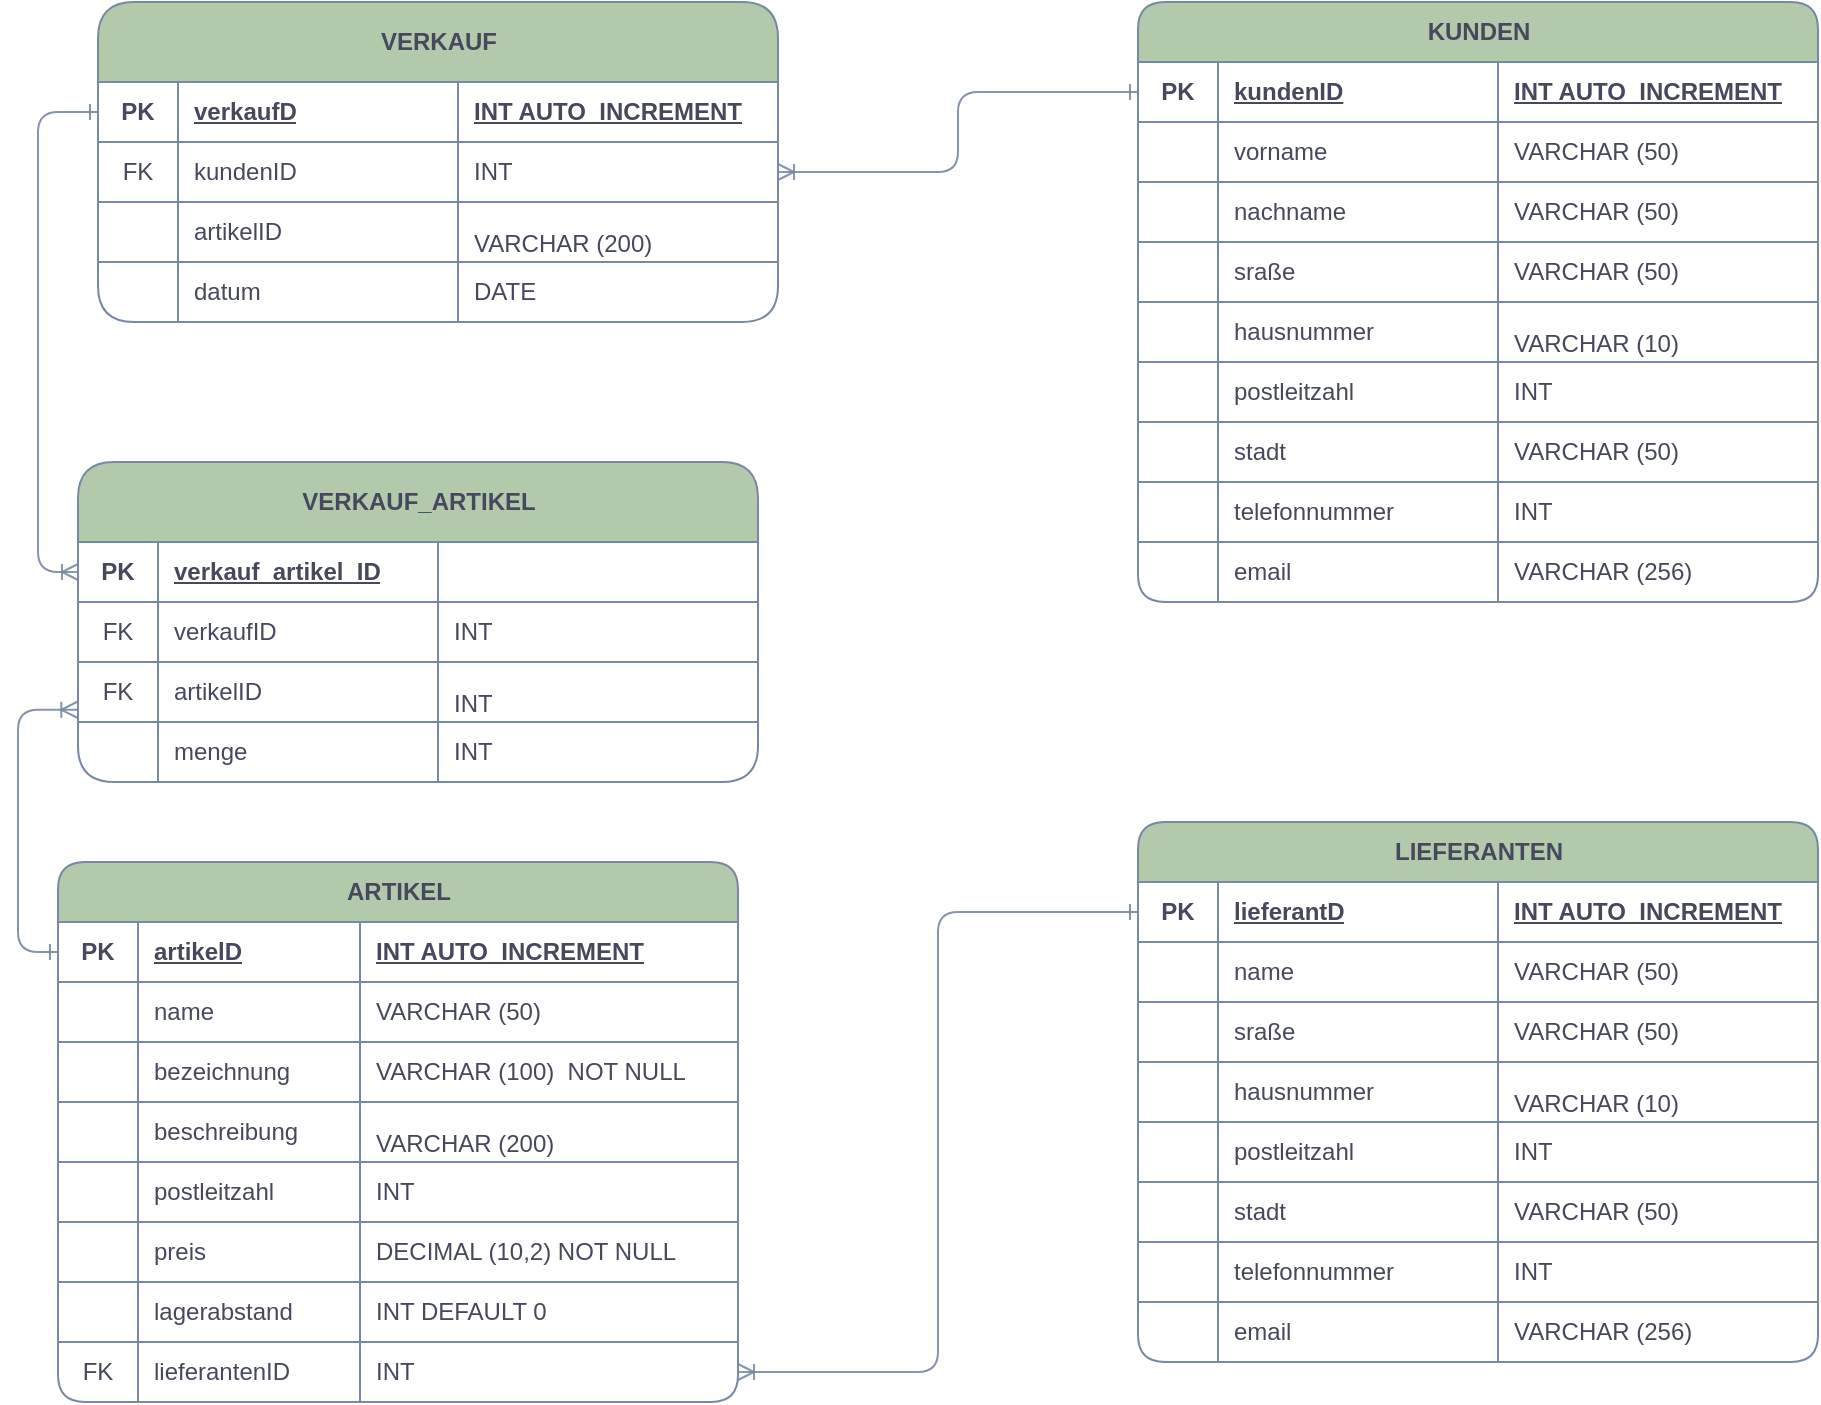 <mxfile version="19.0.1" type="device"><diagram id="VQJnR1XKmpvS_zlhDggZ" name="Seite-1"><mxGraphModel dx="973" dy="1217" grid="1" gridSize="10" guides="1" tooltips="1" connect="1" arrows="1" fold="1" page="1" pageScale="1" pageWidth="827" pageHeight="1169" math="0" shadow="0"><root><mxCell id="0"/><mxCell id="1" parent="0"/><mxCell id="j70xqOoNF8azr0hrI8dm-300" value="KUNDEN" style="shape=table;startSize=30;container=1;collapsible=1;childLayout=tableLayout;fixedRows=1;rowLines=1;fontStyle=1;align=center;resizeLast=1;rounded=1;comic=0;pointerEvents=1;html=1;swimlaneHead=1;bottom=1;fillColor=#B2C9AB;strokeColor=#788AA3;fontColor=#46495D;verticalAlign=middle;fontSize=12;" vertex="1" parent="1"><mxGeometry x="850" y="210" width="340" height="300" as="geometry"/></mxCell><mxCell id="j70xqOoNF8azr0hrI8dm-301" value="" style="shape=tableRow;horizontal=0;startSize=0;swimlaneHead=0;swimlaneBody=0;fillColor=none;collapsible=0;dropTarget=0;points=[[0,0.5],[1,0.5]];portConstraint=eastwest;top=0;left=0;right=0;bottom=1;rounded=1;comic=0;pointerEvents=1;html=1;strokeColor=#788AA3;fontColor=#46495D;" vertex="1" parent="j70xqOoNF8azr0hrI8dm-300"><mxGeometry y="30" width="340" height="30" as="geometry"/></mxCell><mxCell id="j70xqOoNF8azr0hrI8dm-302" value="PK" style="shape=partialRectangle;connectable=0;fillColor=none;top=0;left=0;bottom=0;right=0;fontStyle=1;overflow=hidden;rounded=1;comic=0;pointerEvents=1;html=1;strokeColor=#788AA3;fontColor=#46495D;" vertex="1" parent="j70xqOoNF8azr0hrI8dm-301"><mxGeometry width="40" height="30" as="geometry"><mxRectangle width="40" height="30" as="alternateBounds"/></mxGeometry></mxCell><mxCell id="j70xqOoNF8azr0hrI8dm-303" value="kundenID" style="shape=partialRectangle;connectable=0;fillColor=none;top=0;left=0;bottom=0;right=0;align=left;spacingLeft=6;fontStyle=5;overflow=hidden;rounded=1;comic=0;pointerEvents=1;html=1;strokeColor=#788AA3;fontColor=#46495D;" vertex="1" parent="j70xqOoNF8azr0hrI8dm-301"><mxGeometry x="40" width="140" height="30" as="geometry"><mxRectangle width="140" height="30" as="alternateBounds"/></mxGeometry></mxCell><mxCell id="j70xqOoNF8azr0hrI8dm-316" value="INT AUTO_INCREMENT" style="shape=partialRectangle;connectable=0;fillColor=none;top=0;left=0;bottom=0;right=0;align=left;spacingLeft=6;fontStyle=5;overflow=hidden;rounded=1;comic=0;pointerEvents=1;html=1;strokeColor=#788AA3;fontColor=#46495D;" vertex="1" parent="j70xqOoNF8azr0hrI8dm-301"><mxGeometry x="180" width="160" height="30" as="geometry"><mxRectangle width="160" height="30" as="alternateBounds"/></mxGeometry></mxCell><mxCell id="j70xqOoNF8azr0hrI8dm-304" value="" style="shape=tableRow;horizontal=0;startSize=0;swimlaneHead=0;swimlaneBody=0;fillColor=none;collapsible=0;dropTarget=0;points=[[0,0.5],[1,0.5]];portConstraint=eastwest;top=0;left=0;right=0;bottom=0;rounded=1;comic=0;pointerEvents=1;html=1;strokeColor=#788AA3;fontColor=#46495D;" vertex="1" parent="j70xqOoNF8azr0hrI8dm-300"><mxGeometry y="60" width="340" height="30" as="geometry"/></mxCell><mxCell id="j70xqOoNF8azr0hrI8dm-305" value="" style="shape=partialRectangle;connectable=0;fillColor=none;top=0;left=0;bottom=0;right=0;editable=1;overflow=hidden;rounded=1;comic=0;pointerEvents=1;html=1;strokeColor=#788AA3;fontColor=#46495D;" vertex="1" parent="j70xqOoNF8azr0hrI8dm-304"><mxGeometry width="40" height="30" as="geometry"><mxRectangle width="40" height="30" as="alternateBounds"/></mxGeometry></mxCell><mxCell id="j70xqOoNF8azr0hrI8dm-306" value="vorname" style="shape=partialRectangle;connectable=0;fillColor=none;top=0;left=0;bottom=0;right=0;align=left;spacingLeft=6;overflow=hidden;rounded=1;comic=0;pointerEvents=1;html=1;strokeColor=#788AA3;fontColor=#46495D;" vertex="1" parent="j70xqOoNF8azr0hrI8dm-304"><mxGeometry x="40" width="140" height="30" as="geometry"><mxRectangle width="140" height="30" as="alternateBounds"/></mxGeometry></mxCell><mxCell id="j70xqOoNF8azr0hrI8dm-317" value="VARCHAR (50)" style="shape=partialRectangle;connectable=0;fillColor=none;top=0;left=0;bottom=0;right=0;align=left;spacingLeft=6;overflow=hidden;rounded=1;comic=0;pointerEvents=1;html=1;strokeColor=#788AA3;fontColor=#46495D;" vertex="1" parent="j70xqOoNF8azr0hrI8dm-304"><mxGeometry x="180" width="160" height="30" as="geometry"><mxRectangle width="160" height="30" as="alternateBounds"/></mxGeometry></mxCell><mxCell id="j70xqOoNF8azr0hrI8dm-307" value="" style="shape=tableRow;horizontal=0;startSize=0;swimlaneHead=0;swimlaneBody=0;fillColor=none;collapsible=0;dropTarget=0;points=[[0,0.5],[1,0.5]];portConstraint=eastwest;top=0;left=0;right=0;bottom=0;rounded=1;comic=0;pointerEvents=1;html=1;strokeColor=#788AA3;fontColor=#46495D;" vertex="1" parent="j70xqOoNF8azr0hrI8dm-300"><mxGeometry y="90" width="340" height="30" as="geometry"/></mxCell><mxCell id="j70xqOoNF8azr0hrI8dm-308" value="" style="shape=partialRectangle;connectable=0;fillColor=none;top=0;left=0;bottom=0;right=0;editable=1;overflow=hidden;rounded=1;comic=0;pointerEvents=1;html=1;strokeColor=#788AA3;fontColor=#46495D;" vertex="1" parent="j70xqOoNF8azr0hrI8dm-307"><mxGeometry width="40" height="30" as="geometry"><mxRectangle width="40" height="30" as="alternateBounds"/></mxGeometry></mxCell><mxCell id="j70xqOoNF8azr0hrI8dm-309" value="nachname" style="shape=partialRectangle;connectable=0;fillColor=none;top=0;left=0;bottom=0;right=0;align=left;spacingLeft=6;overflow=hidden;rounded=1;comic=0;pointerEvents=1;html=1;strokeColor=#788AA3;fontColor=#46495D;" vertex="1" parent="j70xqOoNF8azr0hrI8dm-307"><mxGeometry x="40" width="140" height="30" as="geometry"><mxRectangle width="140" height="30" as="alternateBounds"/></mxGeometry></mxCell><mxCell id="j70xqOoNF8azr0hrI8dm-318" value="VARCHAR (50)" style="shape=partialRectangle;connectable=0;fillColor=none;top=0;left=0;bottom=0;right=0;align=left;spacingLeft=6;overflow=hidden;rounded=1;comic=0;pointerEvents=1;html=1;strokeColor=#788AA3;fontColor=#46495D;" vertex="1" parent="j70xqOoNF8azr0hrI8dm-307"><mxGeometry x="180" width="160" height="30" as="geometry"><mxRectangle width="160" height="30" as="alternateBounds"/></mxGeometry></mxCell><mxCell id="j70xqOoNF8azr0hrI8dm-310" value="" style="shape=tableRow;horizontal=0;startSize=0;swimlaneHead=0;swimlaneBody=0;fillColor=none;collapsible=0;dropTarget=0;points=[[0,0.5],[1,0.5]];portConstraint=eastwest;top=0;left=0;right=0;bottom=0;rounded=1;comic=0;pointerEvents=1;html=1;strokeColor=#788AA3;fontColor=#46495D;" vertex="1" parent="j70xqOoNF8azr0hrI8dm-300"><mxGeometry y="120" width="340" height="30" as="geometry"/></mxCell><mxCell id="j70xqOoNF8azr0hrI8dm-311" value="" style="shape=partialRectangle;connectable=0;fillColor=none;top=0;left=0;bottom=0;right=0;editable=1;overflow=hidden;rounded=1;comic=0;pointerEvents=1;html=1;strokeColor=#788AA3;fontColor=#46495D;" vertex="1" parent="j70xqOoNF8azr0hrI8dm-310"><mxGeometry width="40" height="30" as="geometry"><mxRectangle width="40" height="30" as="alternateBounds"/></mxGeometry></mxCell><mxCell id="j70xqOoNF8azr0hrI8dm-312" value="sraße" style="shape=partialRectangle;connectable=0;fillColor=none;top=0;left=0;bottom=0;right=0;align=left;spacingLeft=6;overflow=hidden;rounded=1;comic=0;pointerEvents=1;html=1;strokeColor=#788AA3;fontColor=#46495D;" vertex="1" parent="j70xqOoNF8azr0hrI8dm-310"><mxGeometry x="40" width="140" height="30" as="geometry"><mxRectangle width="140" height="30" as="alternateBounds"/></mxGeometry></mxCell><mxCell id="j70xqOoNF8azr0hrI8dm-319" value="VARCHAR (50)" style="shape=partialRectangle;connectable=0;fillColor=none;top=0;left=0;bottom=0;right=0;align=left;spacingLeft=6;overflow=hidden;rounded=1;comic=0;pointerEvents=1;html=1;strokeColor=#788AA3;fontColor=#46495D;" vertex="1" parent="j70xqOoNF8azr0hrI8dm-310"><mxGeometry x="180" width="160" height="30" as="geometry"><mxRectangle width="160" height="30" as="alternateBounds"/></mxGeometry></mxCell><mxCell id="j70xqOoNF8azr0hrI8dm-313" style="shape=tableRow;horizontal=0;startSize=0;swimlaneHead=0;swimlaneBody=0;fillColor=none;collapsible=0;dropTarget=0;points=[[0,0.5],[1,0.5]];portConstraint=eastwest;top=0;left=0;right=0;bottom=0;rounded=1;comic=0;pointerEvents=1;html=1;strokeColor=#788AA3;fontColor=#46495D;" vertex="1" parent="j70xqOoNF8azr0hrI8dm-300"><mxGeometry y="150" width="340" height="30" as="geometry"/></mxCell><mxCell id="j70xqOoNF8azr0hrI8dm-314" value="" style="shape=partialRectangle;connectable=0;fillColor=none;top=0;left=0;bottom=0;right=0;editable=1;overflow=hidden;rounded=1;comic=0;pointerEvents=1;html=1;strokeColor=#788AA3;fontColor=#46495D;" vertex="1" parent="j70xqOoNF8azr0hrI8dm-313"><mxGeometry width="40" height="30" as="geometry"><mxRectangle width="40" height="30" as="alternateBounds"/></mxGeometry></mxCell><mxCell id="j70xqOoNF8azr0hrI8dm-315" value="hausnummer" style="shape=partialRectangle;connectable=0;fillColor=none;top=0;left=0;bottom=0;right=0;align=left;spacingLeft=6;overflow=hidden;rounded=1;comic=0;pointerEvents=1;html=1;strokeColor=#788AA3;fontColor=#46495D;" vertex="1" parent="j70xqOoNF8azr0hrI8dm-313"><mxGeometry x="40" width="140" height="30" as="geometry"><mxRectangle width="140" height="30" as="alternateBounds"/></mxGeometry></mxCell><mxCell id="j70xqOoNF8azr0hrI8dm-320" value="VARCHAR (10)" style="shape=partialRectangle;connectable=0;fillColor=none;top=0;left=0;bottom=0;right=0;align=left;spacingLeft=6;overflow=hidden;rounded=1;comic=0;pointerEvents=1;html=1;strokeColor=#788AA3;fontColor=#46495D;verticalAlign=bottom;" vertex="1" parent="j70xqOoNF8azr0hrI8dm-313"><mxGeometry x="180" width="160" height="30" as="geometry"><mxRectangle width="160" height="30" as="alternateBounds"/></mxGeometry></mxCell><mxCell id="j70xqOoNF8azr0hrI8dm-321" style="shape=tableRow;horizontal=0;startSize=0;swimlaneHead=0;swimlaneBody=0;fillColor=none;collapsible=0;dropTarget=0;points=[[0,0.5],[1,0.5]];portConstraint=eastwest;top=0;left=0;right=0;bottom=0;rounded=1;comic=0;pointerEvents=1;html=1;strokeColor=#788AA3;fontColor=#46495D;" vertex="1" parent="j70xqOoNF8azr0hrI8dm-300"><mxGeometry y="180" width="340" height="30" as="geometry"/></mxCell><mxCell id="j70xqOoNF8azr0hrI8dm-322" style="shape=partialRectangle;connectable=0;fillColor=none;top=0;left=0;bottom=0;right=0;editable=1;overflow=hidden;rounded=1;comic=0;pointerEvents=1;html=1;strokeColor=#788AA3;fontColor=#46495D;" vertex="1" parent="j70xqOoNF8azr0hrI8dm-321"><mxGeometry width="40" height="30" as="geometry"><mxRectangle width="40" height="30" as="alternateBounds"/></mxGeometry></mxCell><mxCell id="j70xqOoNF8azr0hrI8dm-323" value="postleitzahl" style="shape=partialRectangle;connectable=0;fillColor=none;top=0;left=0;bottom=0;right=0;align=left;spacingLeft=6;overflow=hidden;rounded=1;comic=0;pointerEvents=1;html=1;strokeColor=#788AA3;fontColor=#46495D;" vertex="1" parent="j70xqOoNF8azr0hrI8dm-321"><mxGeometry x="40" width="140" height="30" as="geometry"><mxRectangle width="140" height="30" as="alternateBounds"/></mxGeometry></mxCell><mxCell id="j70xqOoNF8azr0hrI8dm-324" value="INT" style="shape=partialRectangle;connectable=0;fillColor=none;top=0;left=0;bottom=0;right=0;align=left;spacingLeft=6;overflow=hidden;rounded=1;comic=0;pointerEvents=1;html=1;strokeColor=#788AA3;fontColor=#46495D;" vertex="1" parent="j70xqOoNF8azr0hrI8dm-321"><mxGeometry x="180" width="160" height="30" as="geometry"><mxRectangle width="160" height="30" as="alternateBounds"/></mxGeometry></mxCell><mxCell id="j70xqOoNF8azr0hrI8dm-325" style="shape=tableRow;horizontal=0;startSize=0;swimlaneHead=0;swimlaneBody=0;fillColor=none;collapsible=0;dropTarget=0;points=[[0,0.5],[1,0.5]];portConstraint=eastwest;top=0;left=0;right=0;bottom=0;rounded=1;comic=0;pointerEvents=1;html=1;strokeColor=#788AA3;fontColor=#46495D;" vertex="1" parent="j70xqOoNF8azr0hrI8dm-300"><mxGeometry y="210" width="340" height="30" as="geometry"/></mxCell><mxCell id="j70xqOoNF8azr0hrI8dm-326" style="shape=partialRectangle;connectable=0;fillColor=none;top=0;left=0;bottom=0;right=0;editable=1;overflow=hidden;rounded=1;comic=0;pointerEvents=1;html=1;strokeColor=#788AA3;fontColor=#46495D;" vertex="1" parent="j70xqOoNF8azr0hrI8dm-325"><mxGeometry width="40" height="30" as="geometry"><mxRectangle width="40" height="30" as="alternateBounds"/></mxGeometry></mxCell><mxCell id="j70xqOoNF8azr0hrI8dm-327" value="stadt" style="shape=partialRectangle;connectable=0;fillColor=none;top=0;left=0;bottom=0;right=0;align=left;spacingLeft=6;overflow=hidden;rounded=1;comic=0;pointerEvents=1;html=1;strokeColor=#788AA3;fontColor=#46495D;" vertex="1" parent="j70xqOoNF8azr0hrI8dm-325"><mxGeometry x="40" width="140" height="30" as="geometry"><mxRectangle width="140" height="30" as="alternateBounds"/></mxGeometry></mxCell><mxCell id="j70xqOoNF8azr0hrI8dm-328" value="VARCHAR (50)" style="shape=partialRectangle;connectable=0;fillColor=none;top=0;left=0;bottom=0;right=0;align=left;spacingLeft=6;overflow=hidden;rounded=1;comic=0;pointerEvents=1;html=1;strokeColor=#788AA3;fontColor=#46495D;" vertex="1" parent="j70xqOoNF8azr0hrI8dm-325"><mxGeometry x="180" width="160" height="30" as="geometry"><mxRectangle width="160" height="30" as="alternateBounds"/></mxGeometry></mxCell><mxCell id="j70xqOoNF8azr0hrI8dm-345" style="shape=tableRow;horizontal=0;startSize=0;swimlaneHead=0;swimlaneBody=0;fillColor=none;collapsible=0;dropTarget=0;points=[[0,0.5],[1,0.5]];portConstraint=eastwest;top=0;left=0;right=0;bottom=0;rounded=1;comic=0;pointerEvents=1;html=1;strokeColor=#788AA3;fontColor=#46495D;" vertex="1" parent="j70xqOoNF8azr0hrI8dm-300"><mxGeometry y="240" width="340" height="30" as="geometry"/></mxCell><mxCell id="j70xqOoNF8azr0hrI8dm-346" style="shape=partialRectangle;connectable=0;fillColor=none;top=0;left=0;bottom=0;right=0;editable=1;overflow=hidden;rounded=1;comic=0;pointerEvents=1;html=1;strokeColor=#788AA3;fontColor=#46495D;" vertex="1" parent="j70xqOoNF8azr0hrI8dm-345"><mxGeometry width="40" height="30" as="geometry"><mxRectangle width="40" height="30" as="alternateBounds"/></mxGeometry></mxCell><mxCell id="j70xqOoNF8azr0hrI8dm-347" value="telefonnummer" style="shape=partialRectangle;connectable=0;fillColor=none;top=0;left=0;bottom=0;right=0;align=left;spacingLeft=6;overflow=hidden;rounded=1;comic=0;pointerEvents=1;html=1;strokeColor=#788AA3;fontColor=#46495D;" vertex="1" parent="j70xqOoNF8azr0hrI8dm-345"><mxGeometry x="40" width="140" height="30" as="geometry"><mxRectangle width="140" height="30" as="alternateBounds"/></mxGeometry></mxCell><mxCell id="j70xqOoNF8azr0hrI8dm-348" value="INT" style="shape=partialRectangle;connectable=0;fillColor=none;top=0;left=0;bottom=0;right=0;align=left;spacingLeft=6;overflow=hidden;rounded=1;comic=0;pointerEvents=1;html=1;strokeColor=#788AA3;fontColor=#46495D;" vertex="1" parent="j70xqOoNF8azr0hrI8dm-345"><mxGeometry x="180" width="160" height="30" as="geometry"><mxRectangle width="160" height="30" as="alternateBounds"/></mxGeometry></mxCell><mxCell id="j70xqOoNF8azr0hrI8dm-329" style="shape=tableRow;horizontal=0;startSize=0;swimlaneHead=0;swimlaneBody=0;fillColor=none;collapsible=0;dropTarget=0;points=[[0,0.5],[1,0.5]];portConstraint=eastwest;top=0;left=0;right=0;bottom=0;rounded=1;comic=0;pointerEvents=1;html=1;strokeColor=#788AA3;fontColor=#46495D;" vertex="1" parent="j70xqOoNF8azr0hrI8dm-300"><mxGeometry y="270" width="340" height="30" as="geometry"/></mxCell><mxCell id="j70xqOoNF8azr0hrI8dm-330" style="shape=partialRectangle;connectable=0;fillColor=none;top=0;left=0;bottom=0;right=0;editable=1;overflow=hidden;rounded=1;comic=0;pointerEvents=1;html=1;strokeColor=#788AA3;fontColor=#46495D;" vertex="1" parent="j70xqOoNF8azr0hrI8dm-329"><mxGeometry width="40" height="30" as="geometry"><mxRectangle width="40" height="30" as="alternateBounds"/></mxGeometry></mxCell><mxCell id="j70xqOoNF8azr0hrI8dm-331" value="email" style="shape=partialRectangle;connectable=0;fillColor=none;top=0;left=0;bottom=0;right=0;align=left;spacingLeft=6;overflow=hidden;rounded=1;comic=0;pointerEvents=1;html=1;strokeColor=#788AA3;fontColor=#46495D;" vertex="1" parent="j70xqOoNF8azr0hrI8dm-329"><mxGeometry x="40" width="140" height="30" as="geometry"><mxRectangle width="140" height="30" as="alternateBounds"/></mxGeometry></mxCell><mxCell id="j70xqOoNF8azr0hrI8dm-332" value="VARCHAR (256)" style="shape=partialRectangle;connectable=0;fillColor=none;top=0;left=0;bottom=0;right=0;align=left;spacingLeft=6;overflow=hidden;rounded=1;comic=0;pointerEvents=1;html=1;strokeColor=#788AA3;fontColor=#46495D;" vertex="1" parent="j70xqOoNF8azr0hrI8dm-329"><mxGeometry x="180" width="160" height="30" as="geometry"><mxRectangle width="160" height="30" as="alternateBounds"/></mxGeometry></mxCell><mxCell id="j70xqOoNF8azr0hrI8dm-389" value="LIEFERANTEN" style="shape=table;startSize=30;container=1;collapsible=1;childLayout=tableLayout;fixedRows=1;rowLines=1;fontStyle=1;align=center;resizeLast=1;rounded=1;comic=0;pointerEvents=1;html=1;swimlaneHead=1;bottom=1;fillColor=#B2C9AB;strokeColor=#788AA3;fontColor=#46495D;verticalAlign=middle;fontSize=12;" vertex="1" parent="1"><mxGeometry x="850" y="620" width="340" height="270" as="geometry"/></mxCell><mxCell id="j70xqOoNF8azr0hrI8dm-390" value="" style="shape=tableRow;horizontal=0;startSize=0;swimlaneHead=0;swimlaneBody=0;fillColor=none;collapsible=0;dropTarget=0;points=[[0,0.5],[1,0.5]];portConstraint=eastwest;top=0;left=0;right=0;bottom=1;rounded=1;comic=0;pointerEvents=1;html=1;strokeColor=#788AA3;fontColor=#46495D;" vertex="1" parent="j70xqOoNF8azr0hrI8dm-389"><mxGeometry y="30" width="340" height="30" as="geometry"/></mxCell><mxCell id="j70xqOoNF8azr0hrI8dm-391" value="PK" style="shape=partialRectangle;connectable=0;fillColor=none;top=0;left=0;bottom=0;right=0;fontStyle=1;overflow=hidden;rounded=1;comic=0;pointerEvents=1;html=1;strokeColor=#788AA3;fontColor=#46495D;" vertex="1" parent="j70xqOoNF8azr0hrI8dm-390"><mxGeometry width="40" height="30" as="geometry"><mxRectangle width="40" height="30" as="alternateBounds"/></mxGeometry></mxCell><mxCell id="j70xqOoNF8azr0hrI8dm-392" value="lieferantD" style="shape=partialRectangle;connectable=0;fillColor=none;top=0;left=0;bottom=0;right=0;align=left;spacingLeft=6;fontStyle=5;overflow=hidden;rounded=1;comic=0;pointerEvents=1;html=1;strokeColor=#788AA3;fontColor=#46495D;" vertex="1" parent="j70xqOoNF8azr0hrI8dm-390"><mxGeometry x="40" width="140" height="30" as="geometry"><mxRectangle width="140" height="30" as="alternateBounds"/></mxGeometry></mxCell><mxCell id="j70xqOoNF8azr0hrI8dm-393" value="INT AUTO_INCREMENT" style="shape=partialRectangle;connectable=0;fillColor=none;top=0;left=0;bottom=0;right=0;align=left;spacingLeft=6;fontStyle=5;overflow=hidden;rounded=1;comic=0;pointerEvents=1;html=1;strokeColor=#788AA3;fontColor=#46495D;" vertex="1" parent="j70xqOoNF8azr0hrI8dm-390"><mxGeometry x="180" width="160" height="30" as="geometry"><mxRectangle width="160" height="30" as="alternateBounds"/></mxGeometry></mxCell><mxCell id="j70xqOoNF8azr0hrI8dm-394" value="" style="shape=tableRow;horizontal=0;startSize=0;swimlaneHead=0;swimlaneBody=0;fillColor=none;collapsible=0;dropTarget=0;points=[[0,0.5],[1,0.5]];portConstraint=eastwest;top=0;left=0;right=0;bottom=0;rounded=1;comic=0;pointerEvents=1;html=1;strokeColor=#788AA3;fontColor=#46495D;" vertex="1" parent="j70xqOoNF8azr0hrI8dm-389"><mxGeometry y="60" width="340" height="30" as="geometry"/></mxCell><mxCell id="j70xqOoNF8azr0hrI8dm-395" value="" style="shape=partialRectangle;connectable=0;fillColor=none;top=0;left=0;bottom=0;right=0;editable=1;overflow=hidden;rounded=1;comic=0;pointerEvents=1;html=1;strokeColor=#788AA3;fontColor=#46495D;" vertex="1" parent="j70xqOoNF8azr0hrI8dm-394"><mxGeometry width="40" height="30" as="geometry"><mxRectangle width="40" height="30" as="alternateBounds"/></mxGeometry></mxCell><mxCell id="j70xqOoNF8azr0hrI8dm-396" value="name" style="shape=partialRectangle;connectable=0;fillColor=none;top=0;left=0;bottom=0;right=0;align=left;spacingLeft=6;overflow=hidden;rounded=1;comic=0;pointerEvents=1;html=1;strokeColor=#788AA3;fontColor=#46495D;" vertex="1" parent="j70xqOoNF8azr0hrI8dm-394"><mxGeometry x="40" width="140" height="30" as="geometry"><mxRectangle width="140" height="30" as="alternateBounds"/></mxGeometry></mxCell><mxCell id="j70xqOoNF8azr0hrI8dm-397" value="VARCHAR (50)" style="shape=partialRectangle;connectable=0;fillColor=none;top=0;left=0;bottom=0;right=0;align=left;spacingLeft=6;overflow=hidden;rounded=1;comic=0;pointerEvents=1;html=1;strokeColor=#788AA3;fontColor=#46495D;" vertex="1" parent="j70xqOoNF8azr0hrI8dm-394"><mxGeometry x="180" width="160" height="30" as="geometry"><mxRectangle width="160" height="30" as="alternateBounds"/></mxGeometry></mxCell><mxCell id="j70xqOoNF8azr0hrI8dm-402" value="" style="shape=tableRow;horizontal=0;startSize=0;swimlaneHead=0;swimlaneBody=0;fillColor=none;collapsible=0;dropTarget=0;points=[[0,0.5],[1,0.5]];portConstraint=eastwest;top=0;left=0;right=0;bottom=0;rounded=1;comic=0;pointerEvents=1;html=1;strokeColor=#788AA3;fontColor=#46495D;" vertex="1" parent="j70xqOoNF8azr0hrI8dm-389"><mxGeometry y="90" width="340" height="30" as="geometry"/></mxCell><mxCell id="j70xqOoNF8azr0hrI8dm-403" value="" style="shape=partialRectangle;connectable=0;fillColor=none;top=0;left=0;bottom=0;right=0;editable=1;overflow=hidden;rounded=1;comic=0;pointerEvents=1;html=1;strokeColor=#788AA3;fontColor=#46495D;" vertex="1" parent="j70xqOoNF8azr0hrI8dm-402"><mxGeometry width="40" height="30" as="geometry"><mxRectangle width="40" height="30" as="alternateBounds"/></mxGeometry></mxCell><mxCell id="j70xqOoNF8azr0hrI8dm-404" value="sraße" style="shape=partialRectangle;connectable=0;fillColor=none;top=0;left=0;bottom=0;right=0;align=left;spacingLeft=6;overflow=hidden;rounded=1;comic=0;pointerEvents=1;html=1;strokeColor=#788AA3;fontColor=#46495D;" vertex="1" parent="j70xqOoNF8azr0hrI8dm-402"><mxGeometry x="40" width="140" height="30" as="geometry"><mxRectangle width="140" height="30" as="alternateBounds"/></mxGeometry></mxCell><mxCell id="j70xqOoNF8azr0hrI8dm-405" value="VARCHAR (50)" style="shape=partialRectangle;connectable=0;fillColor=none;top=0;left=0;bottom=0;right=0;align=left;spacingLeft=6;overflow=hidden;rounded=1;comic=0;pointerEvents=1;html=1;strokeColor=#788AA3;fontColor=#46495D;" vertex="1" parent="j70xqOoNF8azr0hrI8dm-402"><mxGeometry x="180" width="160" height="30" as="geometry"><mxRectangle width="160" height="30" as="alternateBounds"/></mxGeometry></mxCell><mxCell id="j70xqOoNF8azr0hrI8dm-406" style="shape=tableRow;horizontal=0;startSize=0;swimlaneHead=0;swimlaneBody=0;fillColor=none;collapsible=0;dropTarget=0;points=[[0,0.5],[1,0.5]];portConstraint=eastwest;top=0;left=0;right=0;bottom=0;rounded=1;comic=0;pointerEvents=1;html=1;strokeColor=#788AA3;fontColor=#46495D;" vertex="1" parent="j70xqOoNF8azr0hrI8dm-389"><mxGeometry y="120" width="340" height="30" as="geometry"/></mxCell><mxCell id="j70xqOoNF8azr0hrI8dm-407" value="" style="shape=partialRectangle;connectable=0;fillColor=none;top=0;left=0;bottom=0;right=0;editable=1;overflow=hidden;rounded=1;comic=0;pointerEvents=1;html=1;strokeColor=#788AA3;fontColor=#46495D;" vertex="1" parent="j70xqOoNF8azr0hrI8dm-406"><mxGeometry width="40" height="30" as="geometry"><mxRectangle width="40" height="30" as="alternateBounds"/></mxGeometry></mxCell><mxCell id="j70xqOoNF8azr0hrI8dm-408" value="hausnummer" style="shape=partialRectangle;connectable=0;fillColor=none;top=0;left=0;bottom=0;right=0;align=left;spacingLeft=6;overflow=hidden;rounded=1;comic=0;pointerEvents=1;html=1;strokeColor=#788AA3;fontColor=#46495D;" vertex="1" parent="j70xqOoNF8azr0hrI8dm-406"><mxGeometry x="40" width="140" height="30" as="geometry"><mxRectangle width="140" height="30" as="alternateBounds"/></mxGeometry></mxCell><mxCell id="j70xqOoNF8azr0hrI8dm-409" value="VARCHAR (10)" style="shape=partialRectangle;connectable=0;fillColor=none;top=0;left=0;bottom=0;right=0;align=left;spacingLeft=6;overflow=hidden;rounded=1;comic=0;pointerEvents=1;html=1;strokeColor=#788AA3;fontColor=#46495D;verticalAlign=bottom;" vertex="1" parent="j70xqOoNF8azr0hrI8dm-406"><mxGeometry x="180" width="160" height="30" as="geometry"><mxRectangle width="160" height="30" as="alternateBounds"/></mxGeometry></mxCell><mxCell id="j70xqOoNF8azr0hrI8dm-410" style="shape=tableRow;horizontal=0;startSize=0;swimlaneHead=0;swimlaneBody=0;fillColor=none;collapsible=0;dropTarget=0;points=[[0,0.5],[1,0.5]];portConstraint=eastwest;top=0;left=0;right=0;bottom=0;rounded=1;comic=0;pointerEvents=1;html=1;strokeColor=#788AA3;fontColor=#46495D;" vertex="1" parent="j70xqOoNF8azr0hrI8dm-389"><mxGeometry y="150" width="340" height="30" as="geometry"/></mxCell><mxCell id="j70xqOoNF8azr0hrI8dm-411" style="shape=partialRectangle;connectable=0;fillColor=none;top=0;left=0;bottom=0;right=0;editable=1;overflow=hidden;rounded=1;comic=0;pointerEvents=1;html=1;strokeColor=#788AA3;fontColor=#46495D;" vertex="1" parent="j70xqOoNF8azr0hrI8dm-410"><mxGeometry width="40" height="30" as="geometry"><mxRectangle width="40" height="30" as="alternateBounds"/></mxGeometry></mxCell><mxCell id="j70xqOoNF8azr0hrI8dm-412" value="postleitzahl" style="shape=partialRectangle;connectable=0;fillColor=none;top=0;left=0;bottom=0;right=0;align=left;spacingLeft=6;overflow=hidden;rounded=1;comic=0;pointerEvents=1;html=1;strokeColor=#788AA3;fontColor=#46495D;" vertex="1" parent="j70xqOoNF8azr0hrI8dm-410"><mxGeometry x="40" width="140" height="30" as="geometry"><mxRectangle width="140" height="30" as="alternateBounds"/></mxGeometry></mxCell><mxCell id="j70xqOoNF8azr0hrI8dm-413" value="INT" style="shape=partialRectangle;connectable=0;fillColor=none;top=0;left=0;bottom=0;right=0;align=left;spacingLeft=6;overflow=hidden;rounded=1;comic=0;pointerEvents=1;html=1;strokeColor=#788AA3;fontColor=#46495D;" vertex="1" parent="j70xqOoNF8azr0hrI8dm-410"><mxGeometry x="180" width="160" height="30" as="geometry"><mxRectangle width="160" height="30" as="alternateBounds"/></mxGeometry></mxCell><mxCell id="j70xqOoNF8azr0hrI8dm-414" style="shape=tableRow;horizontal=0;startSize=0;swimlaneHead=0;swimlaneBody=0;fillColor=none;collapsible=0;dropTarget=0;points=[[0,0.5],[1,0.5]];portConstraint=eastwest;top=0;left=0;right=0;bottom=0;rounded=1;comic=0;pointerEvents=1;html=1;strokeColor=#788AA3;fontColor=#46495D;" vertex="1" parent="j70xqOoNF8azr0hrI8dm-389"><mxGeometry y="180" width="340" height="30" as="geometry"/></mxCell><mxCell id="j70xqOoNF8azr0hrI8dm-415" style="shape=partialRectangle;connectable=0;fillColor=none;top=0;left=0;bottom=0;right=0;editable=1;overflow=hidden;rounded=1;comic=0;pointerEvents=1;html=1;strokeColor=#788AA3;fontColor=#46495D;" vertex="1" parent="j70xqOoNF8azr0hrI8dm-414"><mxGeometry width="40" height="30" as="geometry"><mxRectangle width="40" height="30" as="alternateBounds"/></mxGeometry></mxCell><mxCell id="j70xqOoNF8azr0hrI8dm-416" value="stadt" style="shape=partialRectangle;connectable=0;fillColor=none;top=0;left=0;bottom=0;right=0;align=left;spacingLeft=6;overflow=hidden;rounded=1;comic=0;pointerEvents=1;html=1;strokeColor=#788AA3;fontColor=#46495D;" vertex="1" parent="j70xqOoNF8azr0hrI8dm-414"><mxGeometry x="40" width="140" height="30" as="geometry"><mxRectangle width="140" height="30" as="alternateBounds"/></mxGeometry></mxCell><mxCell id="j70xqOoNF8azr0hrI8dm-417" value="VARCHAR (50)" style="shape=partialRectangle;connectable=0;fillColor=none;top=0;left=0;bottom=0;right=0;align=left;spacingLeft=6;overflow=hidden;rounded=1;comic=0;pointerEvents=1;html=1;strokeColor=#788AA3;fontColor=#46495D;" vertex="1" parent="j70xqOoNF8azr0hrI8dm-414"><mxGeometry x="180" width="160" height="30" as="geometry"><mxRectangle width="160" height="30" as="alternateBounds"/></mxGeometry></mxCell><mxCell id="j70xqOoNF8azr0hrI8dm-418" style="shape=tableRow;horizontal=0;startSize=0;swimlaneHead=0;swimlaneBody=0;fillColor=none;collapsible=0;dropTarget=0;points=[[0,0.5],[1,0.5]];portConstraint=eastwest;top=0;left=0;right=0;bottom=0;rounded=1;comic=0;pointerEvents=1;html=1;strokeColor=#788AA3;fontColor=#46495D;" vertex="1" parent="j70xqOoNF8azr0hrI8dm-389"><mxGeometry y="210" width="340" height="30" as="geometry"/></mxCell><mxCell id="j70xqOoNF8azr0hrI8dm-419" style="shape=partialRectangle;connectable=0;fillColor=none;top=0;left=0;bottom=0;right=0;editable=1;overflow=hidden;rounded=1;comic=0;pointerEvents=1;html=1;strokeColor=#788AA3;fontColor=#46495D;" vertex="1" parent="j70xqOoNF8azr0hrI8dm-418"><mxGeometry width="40" height="30" as="geometry"><mxRectangle width="40" height="30" as="alternateBounds"/></mxGeometry></mxCell><mxCell id="j70xqOoNF8azr0hrI8dm-420" value="telefonnummer" style="shape=partialRectangle;connectable=0;fillColor=none;top=0;left=0;bottom=0;right=0;align=left;spacingLeft=6;overflow=hidden;rounded=1;comic=0;pointerEvents=1;html=1;strokeColor=#788AA3;fontColor=#46495D;" vertex="1" parent="j70xqOoNF8azr0hrI8dm-418"><mxGeometry x="40" width="140" height="30" as="geometry"><mxRectangle width="140" height="30" as="alternateBounds"/></mxGeometry></mxCell><mxCell id="j70xqOoNF8azr0hrI8dm-421" value="INT" style="shape=partialRectangle;connectable=0;fillColor=none;top=0;left=0;bottom=0;right=0;align=left;spacingLeft=6;overflow=hidden;rounded=1;comic=0;pointerEvents=1;html=1;strokeColor=#788AA3;fontColor=#46495D;" vertex="1" parent="j70xqOoNF8azr0hrI8dm-418"><mxGeometry x="180" width="160" height="30" as="geometry"><mxRectangle width="160" height="30" as="alternateBounds"/></mxGeometry></mxCell><mxCell id="j70xqOoNF8azr0hrI8dm-422" style="shape=tableRow;horizontal=0;startSize=0;swimlaneHead=0;swimlaneBody=0;fillColor=none;collapsible=0;dropTarget=0;points=[[0,0.5],[1,0.5]];portConstraint=eastwest;top=0;left=0;right=0;bottom=0;rounded=1;comic=0;pointerEvents=1;html=1;strokeColor=#788AA3;fontColor=#46495D;" vertex="1" parent="j70xqOoNF8azr0hrI8dm-389"><mxGeometry y="240" width="340" height="30" as="geometry"/></mxCell><mxCell id="j70xqOoNF8azr0hrI8dm-423" style="shape=partialRectangle;connectable=0;fillColor=none;top=0;left=0;bottom=0;right=0;editable=1;overflow=hidden;rounded=1;comic=0;pointerEvents=1;html=1;strokeColor=#788AA3;fontColor=#46495D;" vertex="1" parent="j70xqOoNF8azr0hrI8dm-422"><mxGeometry width="40" height="30" as="geometry"><mxRectangle width="40" height="30" as="alternateBounds"/></mxGeometry></mxCell><mxCell id="j70xqOoNF8azr0hrI8dm-424" value="email" style="shape=partialRectangle;connectable=0;fillColor=none;top=0;left=0;bottom=0;right=0;align=left;spacingLeft=6;overflow=hidden;rounded=1;comic=0;pointerEvents=1;html=1;strokeColor=#788AA3;fontColor=#46495D;" vertex="1" parent="j70xqOoNF8azr0hrI8dm-422"><mxGeometry x="40" width="140" height="30" as="geometry"><mxRectangle width="140" height="30" as="alternateBounds"/></mxGeometry></mxCell><mxCell id="j70xqOoNF8azr0hrI8dm-425" value="VARCHAR (256)" style="shape=partialRectangle;connectable=0;fillColor=none;top=0;left=0;bottom=0;right=0;align=left;spacingLeft=6;overflow=hidden;rounded=1;comic=0;pointerEvents=1;html=1;strokeColor=#788AA3;fontColor=#46495D;" vertex="1" parent="j70xqOoNF8azr0hrI8dm-422"><mxGeometry x="180" width="160" height="30" as="geometry"><mxRectangle width="160" height="30" as="alternateBounds"/></mxGeometry></mxCell><mxCell id="j70xqOoNF8azr0hrI8dm-426" value="ARTIKEL" style="shape=table;startSize=30;container=1;collapsible=1;childLayout=tableLayout;fixedRows=1;rowLines=1;fontStyle=1;align=center;resizeLast=1;rounded=1;comic=0;pointerEvents=1;html=1;swimlaneHead=1;bottom=1;fillColor=#B2C9AB;strokeColor=#788AA3;fontColor=#46495D;verticalAlign=middle;fontSize=12;" vertex="1" parent="1"><mxGeometry x="310" y="640" width="340" height="270" as="geometry"/></mxCell><mxCell id="j70xqOoNF8azr0hrI8dm-427" value="" style="shape=tableRow;horizontal=0;startSize=0;swimlaneHead=0;swimlaneBody=0;fillColor=none;collapsible=0;dropTarget=0;points=[[0,0.5],[1,0.5]];portConstraint=eastwest;top=0;left=0;right=0;bottom=1;rounded=1;comic=0;pointerEvents=1;html=1;strokeColor=#788AA3;fontColor=#46495D;" vertex="1" parent="j70xqOoNF8azr0hrI8dm-426"><mxGeometry y="30" width="340" height="30" as="geometry"/></mxCell><mxCell id="j70xqOoNF8azr0hrI8dm-428" value="PK" style="shape=partialRectangle;connectable=0;fillColor=none;top=0;left=0;bottom=0;right=0;fontStyle=1;overflow=hidden;rounded=1;comic=0;pointerEvents=1;html=1;strokeColor=#788AA3;fontColor=#46495D;" vertex="1" parent="j70xqOoNF8azr0hrI8dm-427"><mxGeometry width="40" height="30" as="geometry"><mxRectangle width="40" height="30" as="alternateBounds"/></mxGeometry></mxCell><mxCell id="j70xqOoNF8azr0hrI8dm-429" value="artikelD" style="shape=partialRectangle;connectable=0;fillColor=none;top=0;left=0;bottom=0;right=0;align=left;spacingLeft=6;fontStyle=5;overflow=hidden;rounded=1;comic=0;pointerEvents=1;html=1;strokeColor=#788AA3;fontColor=#46495D;" vertex="1" parent="j70xqOoNF8azr0hrI8dm-427"><mxGeometry x="40" width="111" height="30" as="geometry"><mxRectangle width="111" height="30" as="alternateBounds"/></mxGeometry></mxCell><mxCell id="j70xqOoNF8azr0hrI8dm-430" value="INT AUTO_INCREMENT" style="shape=partialRectangle;connectable=0;fillColor=none;top=0;left=0;bottom=0;right=0;align=left;spacingLeft=6;fontStyle=5;overflow=hidden;rounded=1;comic=0;pointerEvents=1;html=1;strokeColor=#788AA3;fontColor=#46495D;" vertex="1" parent="j70xqOoNF8azr0hrI8dm-427"><mxGeometry x="151" width="189" height="30" as="geometry"><mxRectangle width="189" height="30" as="alternateBounds"/></mxGeometry></mxCell><mxCell id="j70xqOoNF8azr0hrI8dm-431" value="" style="shape=tableRow;horizontal=0;startSize=0;swimlaneHead=0;swimlaneBody=0;fillColor=none;collapsible=0;dropTarget=0;points=[[0,0.5],[1,0.5]];portConstraint=eastwest;top=0;left=0;right=0;bottom=0;rounded=1;comic=0;pointerEvents=1;html=1;strokeColor=#788AA3;fontColor=#46495D;" vertex="1" parent="j70xqOoNF8azr0hrI8dm-426"><mxGeometry y="60" width="340" height="30" as="geometry"/></mxCell><mxCell id="j70xqOoNF8azr0hrI8dm-432" value="" style="shape=partialRectangle;connectable=0;fillColor=none;top=0;left=0;bottom=0;right=0;editable=1;overflow=hidden;rounded=1;comic=0;pointerEvents=1;html=1;strokeColor=#788AA3;fontColor=#46495D;" vertex="1" parent="j70xqOoNF8azr0hrI8dm-431"><mxGeometry width="40" height="30" as="geometry"><mxRectangle width="40" height="30" as="alternateBounds"/></mxGeometry></mxCell><mxCell id="j70xqOoNF8azr0hrI8dm-433" value="name" style="shape=partialRectangle;connectable=0;fillColor=none;top=0;left=0;bottom=0;right=0;align=left;spacingLeft=6;overflow=hidden;rounded=1;comic=0;pointerEvents=1;html=1;strokeColor=#788AA3;fontColor=#46495D;" vertex="1" parent="j70xqOoNF8azr0hrI8dm-431"><mxGeometry x="40" width="111" height="30" as="geometry"><mxRectangle width="111" height="30" as="alternateBounds"/></mxGeometry></mxCell><mxCell id="j70xqOoNF8azr0hrI8dm-434" value="VARCHAR (50)" style="shape=partialRectangle;connectable=0;fillColor=none;top=0;left=0;bottom=0;right=0;align=left;spacingLeft=6;overflow=hidden;rounded=1;comic=0;pointerEvents=1;html=1;strokeColor=#788AA3;fontColor=#46495D;" vertex="1" parent="j70xqOoNF8azr0hrI8dm-431"><mxGeometry x="151" width="189" height="30" as="geometry"><mxRectangle width="189" height="30" as="alternateBounds"/></mxGeometry></mxCell><mxCell id="j70xqOoNF8azr0hrI8dm-435" value="" style="shape=tableRow;horizontal=0;startSize=0;swimlaneHead=0;swimlaneBody=0;fillColor=none;collapsible=0;dropTarget=0;points=[[0,0.5],[1,0.5]];portConstraint=eastwest;top=0;left=0;right=0;bottom=0;rounded=1;comic=0;pointerEvents=1;html=1;strokeColor=#788AA3;fontColor=#46495D;" vertex="1" parent="j70xqOoNF8azr0hrI8dm-426"><mxGeometry y="90" width="340" height="30" as="geometry"/></mxCell><mxCell id="j70xqOoNF8azr0hrI8dm-436" value="" style="shape=partialRectangle;connectable=0;fillColor=none;top=0;left=0;bottom=0;right=0;editable=1;overflow=hidden;rounded=1;comic=0;pointerEvents=1;html=1;strokeColor=#788AA3;fontColor=#46495D;" vertex="1" parent="j70xqOoNF8azr0hrI8dm-435"><mxGeometry width="40" height="30" as="geometry"><mxRectangle width="40" height="30" as="alternateBounds"/></mxGeometry></mxCell><mxCell id="j70xqOoNF8azr0hrI8dm-437" value="bezeichnung" style="shape=partialRectangle;connectable=0;fillColor=none;top=0;left=0;bottom=0;right=0;align=left;spacingLeft=6;overflow=hidden;rounded=1;comic=0;pointerEvents=1;html=1;strokeColor=#788AA3;fontColor=#46495D;" vertex="1" parent="j70xqOoNF8azr0hrI8dm-435"><mxGeometry x="40" width="111" height="30" as="geometry"><mxRectangle width="111" height="30" as="alternateBounds"/></mxGeometry></mxCell><mxCell id="j70xqOoNF8azr0hrI8dm-438" value="VARCHAR (100)&amp;nbsp;&amp;nbsp;NOT NULL" style="shape=partialRectangle;connectable=0;fillColor=none;top=0;left=0;bottom=0;right=0;align=left;spacingLeft=6;overflow=hidden;rounded=1;comic=0;pointerEvents=1;html=1;strokeColor=#788AA3;fontColor=#46495D;" vertex="1" parent="j70xqOoNF8azr0hrI8dm-435"><mxGeometry x="151" width="189" height="30" as="geometry"><mxRectangle width="189" height="30" as="alternateBounds"/></mxGeometry></mxCell><mxCell id="j70xqOoNF8azr0hrI8dm-439" style="shape=tableRow;horizontal=0;startSize=0;swimlaneHead=0;swimlaneBody=0;fillColor=none;collapsible=0;dropTarget=0;points=[[0,0.5],[1,0.5]];portConstraint=eastwest;top=0;left=0;right=0;bottom=0;rounded=1;comic=0;pointerEvents=1;html=1;strokeColor=#788AA3;fontColor=#46495D;" vertex="1" parent="j70xqOoNF8azr0hrI8dm-426"><mxGeometry y="120" width="340" height="30" as="geometry"/></mxCell><mxCell id="j70xqOoNF8azr0hrI8dm-440" value="" style="shape=partialRectangle;connectable=0;fillColor=none;top=0;left=0;bottom=0;right=0;editable=1;overflow=hidden;rounded=1;comic=0;pointerEvents=1;html=1;strokeColor=#788AA3;fontColor=#46495D;" vertex="1" parent="j70xqOoNF8azr0hrI8dm-439"><mxGeometry width="40" height="30" as="geometry"><mxRectangle width="40" height="30" as="alternateBounds"/></mxGeometry></mxCell><mxCell id="j70xqOoNF8azr0hrI8dm-441" value="beschreibung" style="shape=partialRectangle;connectable=0;fillColor=none;top=0;left=0;bottom=0;right=0;align=left;spacingLeft=6;overflow=hidden;rounded=1;comic=0;pointerEvents=1;html=1;strokeColor=#788AA3;fontColor=#46495D;" vertex="1" parent="j70xqOoNF8azr0hrI8dm-439"><mxGeometry x="40" width="111" height="30" as="geometry"><mxRectangle width="111" height="30" as="alternateBounds"/></mxGeometry></mxCell><mxCell id="j70xqOoNF8azr0hrI8dm-442" value="VARCHAR (200)" style="shape=partialRectangle;connectable=0;fillColor=none;top=0;left=0;bottom=0;right=0;align=left;spacingLeft=6;overflow=hidden;rounded=1;comic=0;pointerEvents=1;html=1;strokeColor=#788AA3;fontColor=#46495D;verticalAlign=bottom;" vertex="1" parent="j70xqOoNF8azr0hrI8dm-439"><mxGeometry x="151" width="189" height="30" as="geometry"><mxRectangle width="189" height="30" as="alternateBounds"/></mxGeometry></mxCell><mxCell id="j70xqOoNF8azr0hrI8dm-443" style="shape=tableRow;horizontal=0;startSize=0;swimlaneHead=0;swimlaneBody=0;fillColor=none;collapsible=0;dropTarget=0;points=[[0,0.5],[1,0.5]];portConstraint=eastwest;top=0;left=0;right=0;bottom=0;rounded=1;comic=0;pointerEvents=1;html=1;strokeColor=#788AA3;fontColor=#46495D;" vertex="1" parent="j70xqOoNF8azr0hrI8dm-426"><mxGeometry y="150" width="340" height="30" as="geometry"/></mxCell><mxCell id="j70xqOoNF8azr0hrI8dm-444" style="shape=partialRectangle;connectable=0;fillColor=none;top=0;left=0;bottom=0;right=0;editable=1;overflow=hidden;rounded=1;comic=0;pointerEvents=1;html=1;strokeColor=#788AA3;fontColor=#46495D;" vertex="1" parent="j70xqOoNF8azr0hrI8dm-443"><mxGeometry width="40" height="30" as="geometry"><mxRectangle width="40" height="30" as="alternateBounds"/></mxGeometry></mxCell><mxCell id="j70xqOoNF8azr0hrI8dm-445" value="postleitzahl" style="shape=partialRectangle;connectable=0;fillColor=none;top=0;left=0;bottom=0;right=0;align=left;spacingLeft=6;overflow=hidden;rounded=1;comic=0;pointerEvents=1;html=1;strokeColor=#788AA3;fontColor=#46495D;" vertex="1" parent="j70xqOoNF8azr0hrI8dm-443"><mxGeometry x="40" width="111" height="30" as="geometry"><mxRectangle width="111" height="30" as="alternateBounds"/></mxGeometry></mxCell><mxCell id="j70xqOoNF8azr0hrI8dm-446" value="INT" style="shape=partialRectangle;connectable=0;fillColor=none;top=0;left=0;bottom=0;right=0;align=left;spacingLeft=6;overflow=hidden;rounded=1;comic=0;pointerEvents=1;html=1;strokeColor=#788AA3;fontColor=#46495D;" vertex="1" parent="j70xqOoNF8azr0hrI8dm-443"><mxGeometry x="151" width="189" height="30" as="geometry"><mxRectangle width="189" height="30" as="alternateBounds"/></mxGeometry></mxCell><mxCell id="j70xqOoNF8azr0hrI8dm-447" style="shape=tableRow;horizontal=0;startSize=0;swimlaneHead=0;swimlaneBody=0;fillColor=none;collapsible=0;dropTarget=0;points=[[0,0.5],[1,0.5]];portConstraint=eastwest;top=0;left=0;right=0;bottom=0;rounded=1;comic=0;pointerEvents=1;html=1;strokeColor=#788AA3;fontColor=#46495D;" vertex="1" parent="j70xqOoNF8azr0hrI8dm-426"><mxGeometry y="180" width="340" height="30" as="geometry"/></mxCell><mxCell id="j70xqOoNF8azr0hrI8dm-448" style="shape=partialRectangle;connectable=0;fillColor=none;top=0;left=0;bottom=0;right=0;editable=1;overflow=hidden;rounded=1;comic=0;pointerEvents=1;html=1;strokeColor=#788AA3;fontColor=#46495D;" vertex="1" parent="j70xqOoNF8azr0hrI8dm-447"><mxGeometry width="40" height="30" as="geometry"><mxRectangle width="40" height="30" as="alternateBounds"/></mxGeometry></mxCell><mxCell id="j70xqOoNF8azr0hrI8dm-449" value="preis" style="shape=partialRectangle;connectable=0;fillColor=none;top=0;left=0;bottom=0;right=0;align=left;spacingLeft=6;overflow=hidden;rounded=1;comic=0;pointerEvents=1;html=1;strokeColor=#788AA3;fontColor=#46495D;" vertex="1" parent="j70xqOoNF8azr0hrI8dm-447"><mxGeometry x="40" width="111" height="30" as="geometry"><mxRectangle width="111" height="30" as="alternateBounds"/></mxGeometry></mxCell><mxCell id="j70xqOoNF8azr0hrI8dm-450" value="DECIMAL (10,2) NOT NULL" style="shape=partialRectangle;connectable=0;fillColor=none;top=0;left=0;bottom=0;right=0;align=left;spacingLeft=6;overflow=hidden;rounded=1;comic=0;pointerEvents=1;html=1;strokeColor=#788AA3;fontColor=#46495D;" vertex="1" parent="j70xqOoNF8azr0hrI8dm-447"><mxGeometry x="151" width="189" height="30" as="geometry"><mxRectangle width="189" height="30" as="alternateBounds"/></mxGeometry></mxCell><mxCell id="j70xqOoNF8azr0hrI8dm-451" style="shape=tableRow;horizontal=0;startSize=0;swimlaneHead=0;swimlaneBody=0;fillColor=none;collapsible=0;dropTarget=0;points=[[0,0.5],[1,0.5]];portConstraint=eastwest;top=0;left=0;right=0;bottom=0;rounded=1;comic=0;pointerEvents=1;html=1;strokeColor=#788AA3;fontColor=#46495D;" vertex="1" parent="j70xqOoNF8azr0hrI8dm-426"><mxGeometry y="210" width="340" height="30" as="geometry"/></mxCell><mxCell id="j70xqOoNF8azr0hrI8dm-452" style="shape=partialRectangle;connectable=0;fillColor=none;top=0;left=0;bottom=0;right=0;editable=1;overflow=hidden;rounded=1;comic=0;pointerEvents=1;html=1;strokeColor=#788AA3;fontColor=#46495D;" vertex="1" parent="j70xqOoNF8azr0hrI8dm-451"><mxGeometry width="40" height="30" as="geometry"><mxRectangle width="40" height="30" as="alternateBounds"/></mxGeometry></mxCell><mxCell id="j70xqOoNF8azr0hrI8dm-453" value="lagerabstand" style="shape=partialRectangle;connectable=0;fillColor=none;top=0;left=0;bottom=0;right=0;align=left;spacingLeft=6;overflow=hidden;rounded=1;comic=0;pointerEvents=1;html=1;strokeColor=#788AA3;fontColor=#46495D;" vertex="1" parent="j70xqOoNF8azr0hrI8dm-451"><mxGeometry x="40" width="111" height="30" as="geometry"><mxRectangle width="111" height="30" as="alternateBounds"/></mxGeometry></mxCell><mxCell id="j70xqOoNF8azr0hrI8dm-454" value="INT DEFAULT 0" style="shape=partialRectangle;connectable=0;fillColor=none;top=0;left=0;bottom=0;right=0;align=left;spacingLeft=6;overflow=hidden;rounded=1;comic=0;pointerEvents=1;html=1;strokeColor=#788AA3;fontColor=#46495D;" vertex="1" parent="j70xqOoNF8azr0hrI8dm-451"><mxGeometry x="151" width="189" height="30" as="geometry"><mxRectangle width="189" height="30" as="alternateBounds"/></mxGeometry></mxCell><mxCell id="j70xqOoNF8azr0hrI8dm-530" style="shape=tableRow;horizontal=0;startSize=0;swimlaneHead=0;swimlaneBody=0;fillColor=none;collapsible=0;dropTarget=0;points=[[0,0.5],[1,0.5]];portConstraint=eastwest;top=0;left=0;right=0;bottom=0;rounded=1;comic=0;pointerEvents=1;html=1;strokeColor=#788AA3;fontColor=#46495D;" vertex="1" parent="j70xqOoNF8azr0hrI8dm-426"><mxGeometry y="240" width="340" height="30" as="geometry"/></mxCell><mxCell id="j70xqOoNF8azr0hrI8dm-531" value="FK" style="shape=partialRectangle;connectable=0;fillColor=none;top=0;left=0;bottom=0;right=0;editable=1;overflow=hidden;rounded=1;comic=0;pointerEvents=1;html=1;strokeColor=#788AA3;fontColor=#46495D;" vertex="1" parent="j70xqOoNF8azr0hrI8dm-530"><mxGeometry width="40" height="30" as="geometry"><mxRectangle width="40" height="30" as="alternateBounds"/></mxGeometry></mxCell><mxCell id="j70xqOoNF8azr0hrI8dm-532" value="lieferantenID" style="shape=partialRectangle;connectable=0;fillColor=none;top=0;left=0;bottom=0;right=0;align=left;spacingLeft=6;overflow=hidden;rounded=1;comic=0;pointerEvents=1;html=1;strokeColor=#788AA3;fontColor=#46495D;" vertex="1" parent="j70xqOoNF8azr0hrI8dm-530"><mxGeometry x="40" width="111" height="30" as="geometry"><mxRectangle width="111" height="30" as="alternateBounds"/></mxGeometry></mxCell><mxCell id="j70xqOoNF8azr0hrI8dm-533" value="INT" style="shape=partialRectangle;connectable=0;fillColor=none;top=0;left=0;bottom=0;right=0;align=left;spacingLeft=6;overflow=hidden;rounded=1;comic=0;pointerEvents=1;html=1;strokeColor=#788AA3;fontColor=#46495D;" vertex="1" parent="j70xqOoNF8azr0hrI8dm-530"><mxGeometry x="151" width="189" height="30" as="geometry"><mxRectangle width="189" height="30" as="alternateBounds"/></mxGeometry></mxCell><mxCell id="j70xqOoNF8azr0hrI8dm-459" value="VERKAUF" style="shape=table;startSize=40;container=1;collapsible=1;childLayout=tableLayout;fixedRows=1;rowLines=1;fontStyle=1;align=center;resizeLast=1;rounded=1;comic=0;pointerEvents=1;html=1;swimlaneHead=1;bottom=1;fillColor=#B2C9AB;strokeColor=#788AA3;fontColor=#46495D;verticalAlign=middle;fontSize=12;" vertex="1" parent="1"><mxGeometry x="330" y="210" width="340" height="160" as="geometry"/></mxCell><mxCell id="j70xqOoNF8azr0hrI8dm-460" value="" style="shape=tableRow;horizontal=0;startSize=0;swimlaneHead=0;swimlaneBody=0;fillColor=none;collapsible=0;dropTarget=0;points=[[0,0.5],[1,0.5]];portConstraint=eastwest;top=0;left=0;right=0;bottom=1;rounded=1;comic=0;pointerEvents=1;html=1;strokeColor=#788AA3;fontColor=#46495D;" vertex="1" parent="j70xqOoNF8azr0hrI8dm-459"><mxGeometry y="40" width="340" height="30" as="geometry"/></mxCell><mxCell id="j70xqOoNF8azr0hrI8dm-461" value="PK" style="shape=partialRectangle;connectable=0;fillColor=none;top=0;left=0;bottom=0;right=0;fontStyle=1;overflow=hidden;rounded=1;comic=0;pointerEvents=1;html=1;strokeColor=#788AA3;fontColor=#46495D;" vertex="1" parent="j70xqOoNF8azr0hrI8dm-460"><mxGeometry width="40" height="30" as="geometry"><mxRectangle width="40" height="30" as="alternateBounds"/></mxGeometry></mxCell><mxCell id="j70xqOoNF8azr0hrI8dm-462" value="verkaufD" style="shape=partialRectangle;connectable=0;fillColor=none;top=0;left=0;bottom=0;right=0;align=left;spacingLeft=6;fontStyle=5;overflow=hidden;rounded=1;comic=0;pointerEvents=1;html=1;strokeColor=#788AA3;fontColor=#46495D;" vertex="1" parent="j70xqOoNF8azr0hrI8dm-460"><mxGeometry x="40" width="140" height="30" as="geometry"><mxRectangle width="140" height="30" as="alternateBounds"/></mxGeometry></mxCell><mxCell id="j70xqOoNF8azr0hrI8dm-463" value="INT AUTO_INCREMENT" style="shape=partialRectangle;connectable=0;fillColor=none;top=0;left=0;bottom=0;right=0;align=left;spacingLeft=6;fontStyle=5;overflow=hidden;rounded=1;comic=0;pointerEvents=1;html=1;strokeColor=#788AA3;fontColor=#46495D;" vertex="1" parent="j70xqOoNF8azr0hrI8dm-460"><mxGeometry x="180" width="160" height="30" as="geometry"><mxRectangle width="160" height="30" as="alternateBounds"/></mxGeometry></mxCell><mxCell id="j70xqOoNF8azr0hrI8dm-464" value="" style="shape=tableRow;horizontal=0;startSize=0;swimlaneHead=0;swimlaneBody=0;fillColor=none;collapsible=0;dropTarget=0;points=[[0,0.5],[1,0.5]];portConstraint=eastwest;top=0;left=0;right=0;bottom=0;rounded=1;comic=0;pointerEvents=1;html=1;strokeColor=#788AA3;fontColor=#46495D;" vertex="1" parent="j70xqOoNF8azr0hrI8dm-459"><mxGeometry y="70" width="340" height="30" as="geometry"/></mxCell><mxCell id="j70xqOoNF8azr0hrI8dm-465" value="FK" style="shape=partialRectangle;connectable=0;fillColor=none;top=0;left=0;bottom=0;right=0;editable=1;overflow=hidden;rounded=1;comic=0;pointerEvents=1;html=1;strokeColor=#788AA3;fontColor=#46495D;" vertex="1" parent="j70xqOoNF8azr0hrI8dm-464"><mxGeometry width="40" height="30" as="geometry"><mxRectangle width="40" height="30" as="alternateBounds"/></mxGeometry></mxCell><mxCell id="j70xqOoNF8azr0hrI8dm-466" value="kundenID" style="shape=partialRectangle;connectable=0;fillColor=none;top=0;left=0;bottom=0;right=0;align=left;spacingLeft=6;overflow=hidden;rounded=1;comic=0;pointerEvents=1;html=1;strokeColor=#788AA3;fontColor=#46495D;" vertex="1" parent="j70xqOoNF8azr0hrI8dm-464"><mxGeometry x="40" width="140" height="30" as="geometry"><mxRectangle width="140" height="30" as="alternateBounds"/></mxGeometry></mxCell><mxCell id="j70xqOoNF8azr0hrI8dm-467" value="INT" style="shape=partialRectangle;connectable=0;fillColor=none;top=0;left=0;bottom=0;right=0;align=left;spacingLeft=6;overflow=hidden;rounded=1;comic=0;pointerEvents=1;html=1;strokeColor=#788AA3;fontColor=#46495D;" vertex="1" parent="j70xqOoNF8azr0hrI8dm-464"><mxGeometry x="180" width="160" height="30" as="geometry"><mxRectangle width="160" height="30" as="alternateBounds"/></mxGeometry></mxCell><mxCell id="j70xqOoNF8azr0hrI8dm-472" style="shape=tableRow;horizontal=0;startSize=0;swimlaneHead=0;swimlaneBody=0;fillColor=none;collapsible=0;dropTarget=0;points=[[0,0.5],[1,0.5]];portConstraint=eastwest;top=0;left=0;right=0;bottom=0;rounded=1;comic=0;pointerEvents=1;html=1;strokeColor=#788AA3;fontColor=#46495D;" vertex="1" parent="j70xqOoNF8azr0hrI8dm-459"><mxGeometry y="100" width="340" height="30" as="geometry"/></mxCell><mxCell id="j70xqOoNF8azr0hrI8dm-473" value="" style="shape=partialRectangle;connectable=0;fillColor=none;top=0;left=0;bottom=0;right=0;editable=1;overflow=hidden;rounded=1;comic=0;pointerEvents=1;html=1;strokeColor=#788AA3;fontColor=#46495D;" vertex="1" parent="j70xqOoNF8azr0hrI8dm-472"><mxGeometry width="40" height="30" as="geometry"><mxRectangle width="40" height="30" as="alternateBounds"/></mxGeometry></mxCell><mxCell id="j70xqOoNF8azr0hrI8dm-474" value="artikelID" style="shape=partialRectangle;connectable=0;fillColor=none;top=0;left=0;bottom=0;right=0;align=left;spacingLeft=6;overflow=hidden;rounded=1;comic=0;pointerEvents=1;html=1;strokeColor=#788AA3;fontColor=#46495D;" vertex="1" parent="j70xqOoNF8azr0hrI8dm-472"><mxGeometry x="40" width="140" height="30" as="geometry"><mxRectangle width="140" height="30" as="alternateBounds"/></mxGeometry></mxCell><mxCell id="j70xqOoNF8azr0hrI8dm-475" value="VARCHAR (200)" style="shape=partialRectangle;connectable=0;fillColor=none;top=0;left=0;bottom=0;right=0;align=left;spacingLeft=6;overflow=hidden;rounded=1;comic=0;pointerEvents=1;html=1;strokeColor=#788AA3;fontColor=#46495D;verticalAlign=bottom;" vertex="1" parent="j70xqOoNF8azr0hrI8dm-472"><mxGeometry x="180" width="160" height="30" as="geometry"><mxRectangle width="160" height="30" as="alternateBounds"/></mxGeometry></mxCell><mxCell id="j70xqOoNF8azr0hrI8dm-480" style="shape=tableRow;horizontal=0;startSize=0;swimlaneHead=0;swimlaneBody=0;fillColor=none;collapsible=0;dropTarget=0;points=[[0,0.5],[1,0.5]];portConstraint=eastwest;top=0;left=0;right=0;bottom=0;rounded=1;comic=0;pointerEvents=1;html=1;strokeColor=#788AA3;fontColor=#46495D;" vertex="1" parent="j70xqOoNF8azr0hrI8dm-459"><mxGeometry y="130" width="340" height="30" as="geometry"/></mxCell><mxCell id="j70xqOoNF8azr0hrI8dm-481" style="shape=partialRectangle;connectable=0;fillColor=none;top=0;left=0;bottom=0;right=0;editable=1;overflow=hidden;rounded=1;comic=0;pointerEvents=1;html=1;strokeColor=#788AA3;fontColor=#46495D;" vertex="1" parent="j70xqOoNF8azr0hrI8dm-480"><mxGeometry width="40" height="30" as="geometry"><mxRectangle width="40" height="30" as="alternateBounds"/></mxGeometry></mxCell><mxCell id="j70xqOoNF8azr0hrI8dm-482" value="datum" style="shape=partialRectangle;connectable=0;fillColor=none;top=0;left=0;bottom=0;right=0;align=left;spacingLeft=6;overflow=hidden;rounded=1;comic=0;pointerEvents=1;html=1;strokeColor=#788AA3;fontColor=#46495D;" vertex="1" parent="j70xqOoNF8azr0hrI8dm-480"><mxGeometry x="40" width="140" height="30" as="geometry"><mxRectangle width="140" height="30" as="alternateBounds"/></mxGeometry></mxCell><mxCell id="j70xqOoNF8azr0hrI8dm-483" value="DATE" style="shape=partialRectangle;connectable=0;fillColor=none;top=0;left=0;bottom=0;right=0;align=left;spacingLeft=6;overflow=hidden;rounded=1;comic=0;pointerEvents=1;html=1;strokeColor=#788AA3;fontColor=#46495D;" vertex="1" parent="j70xqOoNF8azr0hrI8dm-480"><mxGeometry x="180" width="160" height="30" as="geometry"><mxRectangle width="160" height="30" as="alternateBounds"/></mxGeometry></mxCell><mxCell id="j70xqOoNF8azr0hrI8dm-496" value="VERKAUF_ARTIKEL" style="shape=table;startSize=40;container=1;collapsible=1;childLayout=tableLayout;fixedRows=1;rowLines=1;fontStyle=1;align=center;resizeLast=1;rounded=1;comic=0;pointerEvents=1;html=1;swimlaneHead=1;bottom=1;fillColor=#B2C9AB;strokeColor=#788AA3;fontColor=#46495D;verticalAlign=middle;fontSize=12;" vertex="1" parent="1"><mxGeometry x="320" y="440" width="340" height="160" as="geometry"/></mxCell><mxCell id="j70xqOoNF8azr0hrI8dm-497" value="" style="shape=tableRow;horizontal=0;startSize=0;swimlaneHead=0;swimlaneBody=0;fillColor=none;collapsible=0;dropTarget=0;points=[[0,0.5],[1,0.5]];portConstraint=eastwest;top=0;left=0;right=0;bottom=1;rounded=1;comic=0;pointerEvents=1;html=1;strokeColor=#788AA3;fontColor=#46495D;" vertex="1" parent="j70xqOoNF8azr0hrI8dm-496"><mxGeometry y="40" width="340" height="30" as="geometry"/></mxCell><mxCell id="j70xqOoNF8azr0hrI8dm-498" value="PK" style="shape=partialRectangle;connectable=0;fillColor=none;top=0;left=0;bottom=0;right=0;fontStyle=1;overflow=hidden;rounded=1;comic=0;pointerEvents=1;html=1;strokeColor=#788AA3;fontColor=#46495D;" vertex="1" parent="j70xqOoNF8azr0hrI8dm-497"><mxGeometry width="40" height="30" as="geometry"><mxRectangle width="40" height="30" as="alternateBounds"/></mxGeometry></mxCell><mxCell id="j70xqOoNF8azr0hrI8dm-499" value="verkauf_artikel_ID" style="shape=partialRectangle;connectable=0;fillColor=none;top=0;left=0;bottom=0;right=0;align=left;spacingLeft=6;fontStyle=5;overflow=hidden;rounded=1;comic=0;pointerEvents=1;html=1;strokeColor=#788AA3;fontColor=#46495D;" vertex="1" parent="j70xqOoNF8azr0hrI8dm-497"><mxGeometry x="40" width="140" height="30" as="geometry"><mxRectangle width="140" height="30" as="alternateBounds"/></mxGeometry></mxCell><mxCell id="j70xqOoNF8azr0hrI8dm-500" value="" style="shape=partialRectangle;connectable=0;fillColor=none;top=0;left=0;bottom=0;right=0;align=left;spacingLeft=6;fontStyle=5;overflow=hidden;rounded=1;comic=0;pointerEvents=1;html=1;strokeColor=#788AA3;fontColor=#46495D;" vertex="1" parent="j70xqOoNF8azr0hrI8dm-497"><mxGeometry x="180" width="160" height="30" as="geometry"><mxRectangle width="160" height="30" as="alternateBounds"/></mxGeometry></mxCell><mxCell id="j70xqOoNF8azr0hrI8dm-505" value="" style="shape=tableRow;horizontal=0;startSize=0;swimlaneHead=0;swimlaneBody=0;fillColor=none;collapsible=0;dropTarget=0;points=[[0,0.5],[1,0.5]];portConstraint=eastwest;top=0;left=0;right=0;bottom=0;rounded=1;comic=0;pointerEvents=1;html=1;strokeColor=#788AA3;fontColor=#46495D;" vertex="1" parent="j70xqOoNF8azr0hrI8dm-496"><mxGeometry y="70" width="340" height="30" as="geometry"/></mxCell><mxCell id="j70xqOoNF8azr0hrI8dm-506" value="FK" style="shape=partialRectangle;connectable=0;fillColor=none;top=0;left=0;bottom=0;right=0;editable=1;overflow=hidden;rounded=1;comic=0;pointerEvents=1;html=1;strokeColor=#788AA3;fontColor=#46495D;" vertex="1" parent="j70xqOoNF8azr0hrI8dm-505"><mxGeometry width="40" height="30" as="geometry"><mxRectangle width="40" height="30" as="alternateBounds"/></mxGeometry></mxCell><mxCell id="j70xqOoNF8azr0hrI8dm-507" value="verkaufID" style="shape=partialRectangle;connectable=0;fillColor=none;top=0;left=0;bottom=0;right=0;align=left;spacingLeft=6;overflow=hidden;rounded=1;comic=0;pointerEvents=1;html=1;strokeColor=#788AA3;fontColor=#46495D;" vertex="1" parent="j70xqOoNF8azr0hrI8dm-505"><mxGeometry x="40" width="140" height="30" as="geometry"><mxRectangle width="140" height="30" as="alternateBounds"/></mxGeometry></mxCell><mxCell id="j70xqOoNF8azr0hrI8dm-508" value="INT" style="shape=partialRectangle;connectable=0;fillColor=none;top=0;left=0;bottom=0;right=0;align=left;spacingLeft=6;overflow=hidden;rounded=1;comic=0;pointerEvents=1;html=1;strokeColor=#788AA3;fontColor=#46495D;" vertex="1" parent="j70xqOoNF8azr0hrI8dm-505"><mxGeometry x="180" width="160" height="30" as="geometry"><mxRectangle width="160" height="30" as="alternateBounds"/></mxGeometry></mxCell><mxCell id="j70xqOoNF8azr0hrI8dm-509" style="shape=tableRow;horizontal=0;startSize=0;swimlaneHead=0;swimlaneBody=0;fillColor=none;collapsible=0;dropTarget=0;points=[[0,0.5],[1,0.5]];portConstraint=eastwest;top=0;left=0;right=0;bottom=0;rounded=1;comic=0;pointerEvents=1;html=1;strokeColor=#788AA3;fontColor=#46495D;" vertex="1" parent="j70xqOoNF8azr0hrI8dm-496"><mxGeometry y="100" width="340" height="30" as="geometry"/></mxCell><mxCell id="j70xqOoNF8azr0hrI8dm-510" value="FK" style="shape=partialRectangle;connectable=0;fillColor=none;top=0;left=0;bottom=0;right=0;editable=1;overflow=hidden;rounded=1;comic=0;pointerEvents=1;html=1;strokeColor=#788AA3;fontColor=#46495D;" vertex="1" parent="j70xqOoNF8azr0hrI8dm-509"><mxGeometry width="40" height="30" as="geometry"><mxRectangle width="40" height="30" as="alternateBounds"/></mxGeometry></mxCell><mxCell id="j70xqOoNF8azr0hrI8dm-511" value="artikelID" style="shape=partialRectangle;connectable=0;fillColor=none;top=0;left=0;bottom=0;right=0;align=left;spacingLeft=6;overflow=hidden;rounded=1;comic=0;pointerEvents=1;html=1;strokeColor=#788AA3;fontColor=#46495D;" vertex="1" parent="j70xqOoNF8azr0hrI8dm-509"><mxGeometry x="40" width="140" height="30" as="geometry"><mxRectangle width="140" height="30" as="alternateBounds"/></mxGeometry></mxCell><mxCell id="j70xqOoNF8azr0hrI8dm-512" value="INT" style="shape=partialRectangle;connectable=0;fillColor=none;top=0;left=0;bottom=0;right=0;align=left;spacingLeft=6;overflow=hidden;rounded=1;comic=0;pointerEvents=1;html=1;strokeColor=#788AA3;fontColor=#46495D;verticalAlign=bottom;" vertex="1" parent="j70xqOoNF8azr0hrI8dm-509"><mxGeometry x="180" width="160" height="30" as="geometry"><mxRectangle width="160" height="30" as="alternateBounds"/></mxGeometry></mxCell><mxCell id="j70xqOoNF8azr0hrI8dm-513" style="shape=tableRow;horizontal=0;startSize=0;swimlaneHead=0;swimlaneBody=0;fillColor=none;collapsible=0;dropTarget=0;points=[[0,0.5],[1,0.5]];portConstraint=eastwest;top=0;left=0;right=0;bottom=0;rounded=1;comic=0;pointerEvents=1;html=1;strokeColor=#788AA3;fontColor=#46495D;" vertex="1" parent="j70xqOoNF8azr0hrI8dm-496"><mxGeometry y="130" width="340" height="30" as="geometry"/></mxCell><mxCell id="j70xqOoNF8azr0hrI8dm-514" style="shape=partialRectangle;connectable=0;fillColor=none;top=0;left=0;bottom=0;right=0;editable=1;overflow=hidden;rounded=1;comic=0;pointerEvents=1;html=1;strokeColor=#788AA3;fontColor=#46495D;" vertex="1" parent="j70xqOoNF8azr0hrI8dm-513"><mxGeometry width="40" height="30" as="geometry"><mxRectangle width="40" height="30" as="alternateBounds"/></mxGeometry></mxCell><mxCell id="j70xqOoNF8azr0hrI8dm-515" value="menge" style="shape=partialRectangle;connectable=0;fillColor=none;top=0;left=0;bottom=0;right=0;align=left;spacingLeft=6;overflow=hidden;rounded=1;comic=0;pointerEvents=1;html=1;strokeColor=#788AA3;fontColor=#46495D;" vertex="1" parent="j70xqOoNF8azr0hrI8dm-513"><mxGeometry x="40" width="140" height="30" as="geometry"><mxRectangle width="140" height="30" as="alternateBounds"/></mxGeometry></mxCell><mxCell id="j70xqOoNF8azr0hrI8dm-516" value="INT&amp;nbsp;" style="shape=partialRectangle;connectable=0;fillColor=none;top=0;left=0;bottom=0;right=0;align=left;spacingLeft=6;overflow=hidden;rounded=1;comic=0;pointerEvents=1;html=1;strokeColor=#788AA3;fontColor=#46495D;" vertex="1" parent="j70xqOoNF8azr0hrI8dm-513"><mxGeometry x="180" width="160" height="30" as="geometry"><mxRectangle width="160" height="30" as="alternateBounds"/></mxGeometry></mxCell><mxCell id="j70xqOoNF8azr0hrI8dm-537" style="edgeStyle=orthogonalEdgeStyle;shape=connector;rounded=1;sketch=0;orthogonalLoop=1;jettySize=auto;html=1;exitX=0;exitY=0.5;exitDx=0;exitDy=0;entryX=1;entryY=0.5;entryDx=0;entryDy=0;labelBackgroundColor=default;fontFamily=Helvetica;fontSize=12;fontColor=#46495D;startArrow=ERone;startFill=0;endArrow=ERoneToMany;strokeColor=#788AA3;fillColor=#B2C9AB;opacity=90;" edge="1" parent="1" source="j70xqOoNF8azr0hrI8dm-390" target="j70xqOoNF8azr0hrI8dm-530"><mxGeometry relative="1" as="geometry"/></mxCell><mxCell id="j70xqOoNF8azr0hrI8dm-538" style="edgeStyle=orthogonalEdgeStyle;shape=connector;rounded=1;sketch=0;orthogonalLoop=1;jettySize=auto;html=1;exitX=0;exitY=0.5;exitDx=0;exitDy=0;entryX=-0.001;entryY=0.796;entryDx=0;entryDy=0;entryPerimeter=0;labelBackgroundColor=default;fontFamily=Helvetica;fontSize=12;fontColor=#46495D;startArrow=ERone;startFill=0;endArrow=ERoneToMany;strokeColor=#788AA3;fillColor=#B2C9AB;opacity=90;" edge="1" parent="1" source="j70xqOoNF8azr0hrI8dm-427" target="j70xqOoNF8azr0hrI8dm-509"><mxGeometry relative="1" as="geometry"/></mxCell><mxCell id="j70xqOoNF8azr0hrI8dm-541" style="edgeStyle=orthogonalEdgeStyle;shape=connector;rounded=1;sketch=0;orthogonalLoop=1;jettySize=auto;html=1;exitX=0;exitY=0.5;exitDx=0;exitDy=0;entryX=0;entryY=0.5;entryDx=0;entryDy=0;labelBackgroundColor=default;fontFamily=Helvetica;fontSize=12;fontColor=#46495D;startArrow=ERone;startFill=0;endArrow=ERoneToMany;strokeColor=#788AA3;fillColor=#B2C9AB;opacity=90;" edge="1" parent="1" source="j70xqOoNF8azr0hrI8dm-460" target="j70xqOoNF8azr0hrI8dm-497"><mxGeometry relative="1" as="geometry"/></mxCell><mxCell id="j70xqOoNF8azr0hrI8dm-542" style="edgeStyle=orthogonalEdgeStyle;shape=connector;rounded=1;sketch=0;orthogonalLoop=1;jettySize=auto;html=1;exitX=0;exitY=0.5;exitDx=0;exitDy=0;entryX=1;entryY=0.5;entryDx=0;entryDy=0;labelBackgroundColor=default;fontFamily=Helvetica;fontSize=12;fontColor=#46495D;startArrow=ERone;startFill=0;endArrow=ERoneToMany;strokeColor=#788AA3;fillColor=#B2C9AB;opacity=90;" edge="1" parent="1" source="j70xqOoNF8azr0hrI8dm-301" target="j70xqOoNF8azr0hrI8dm-464"><mxGeometry relative="1" as="geometry"/></mxCell></root></mxGraphModel></diagram></mxfile>